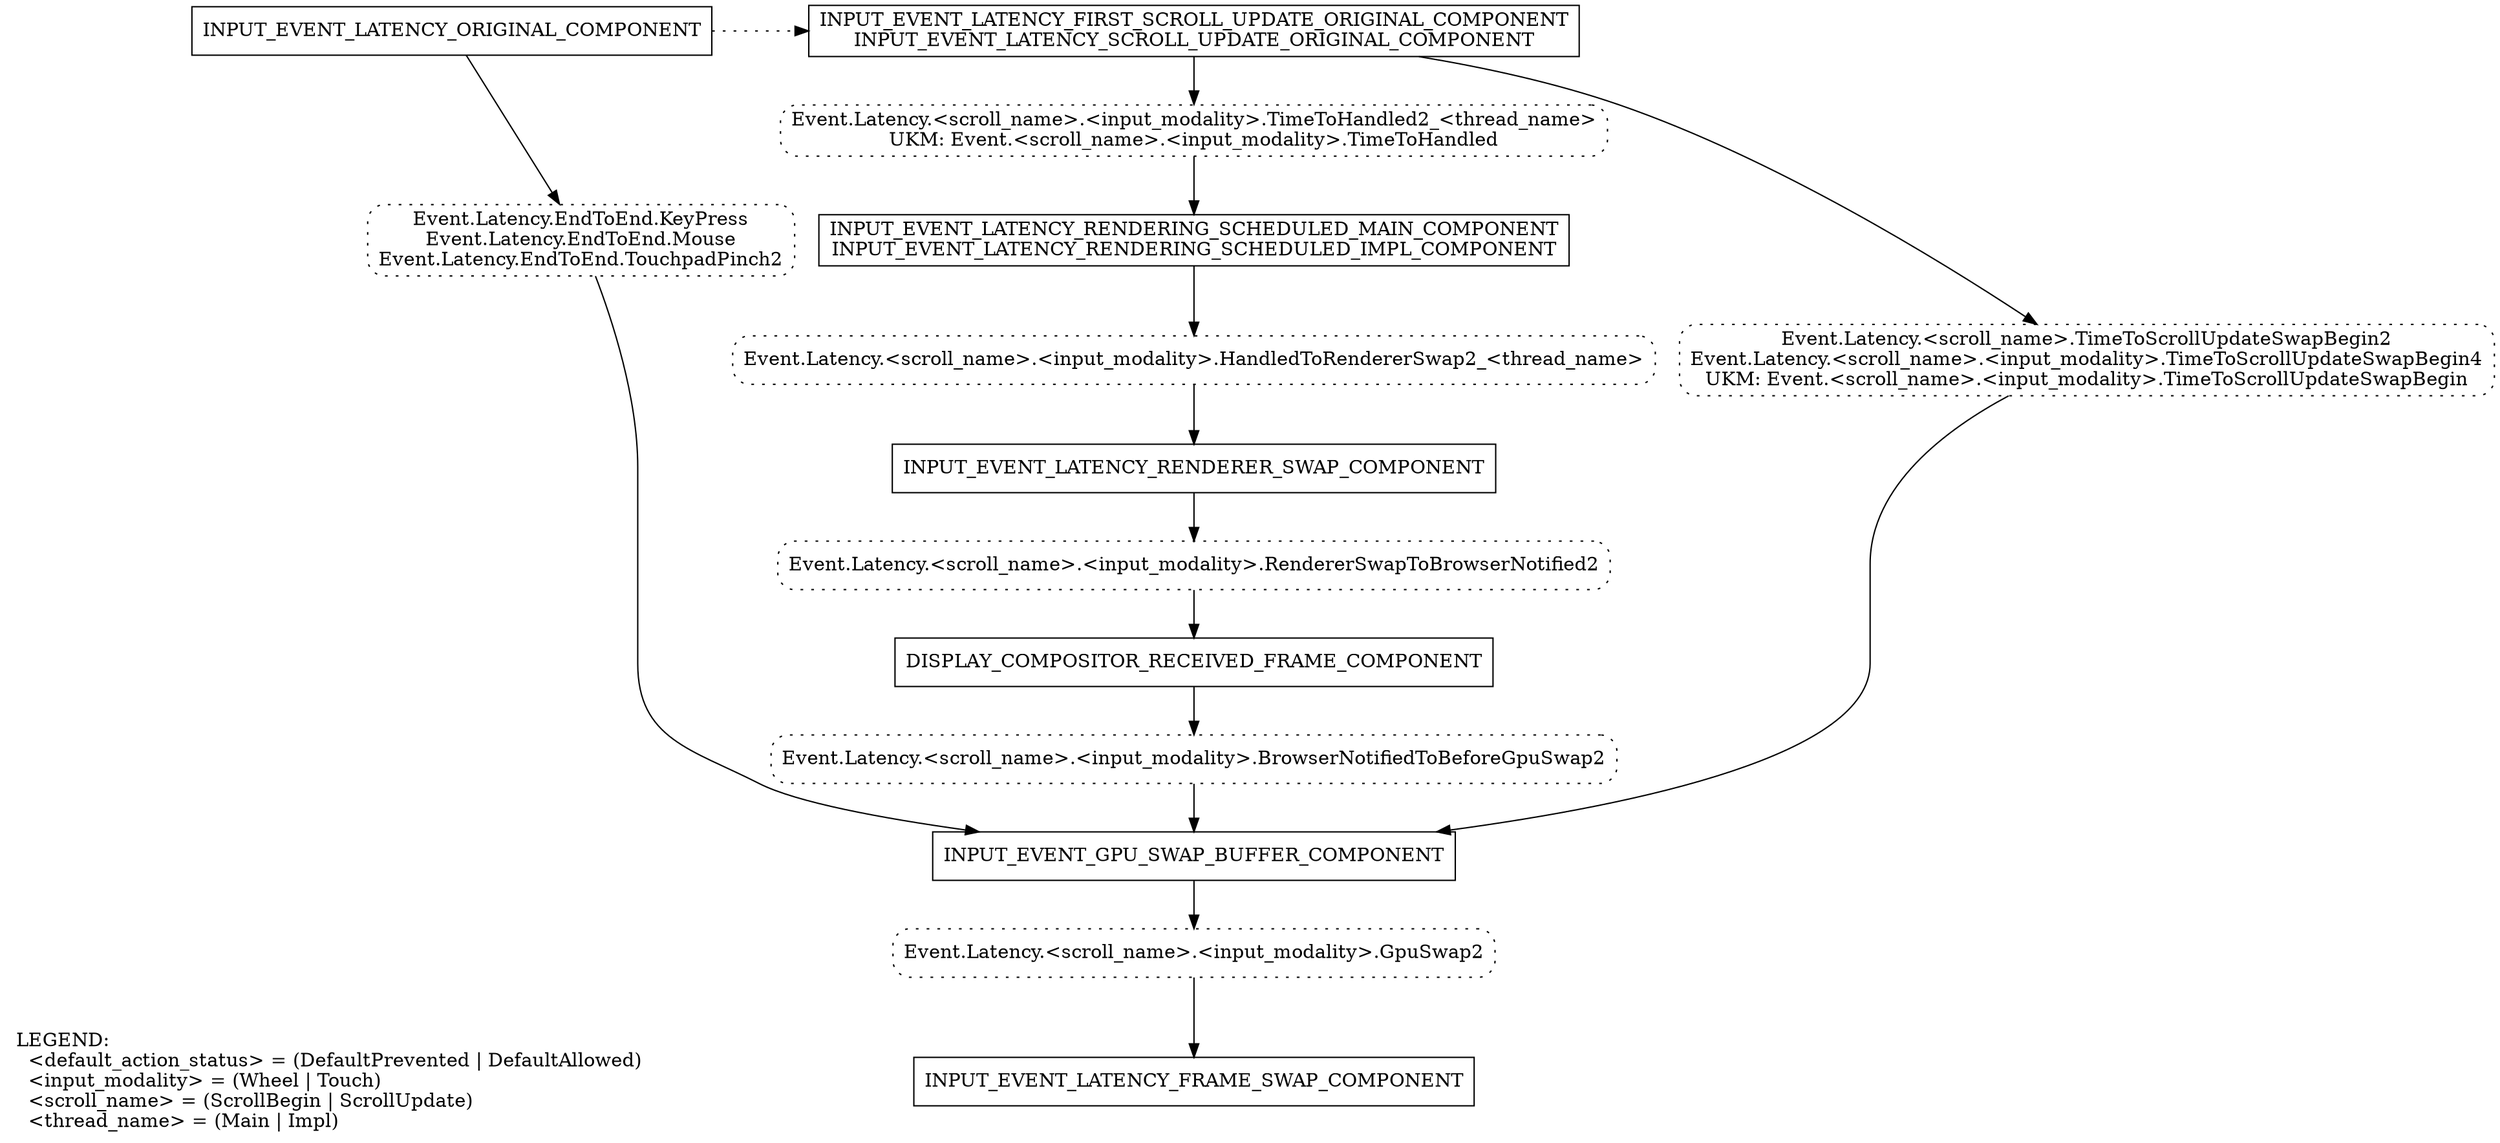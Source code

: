 // dot -Tpdf ui/latency/latency_info.dot > latency_info.pdf

digraph LatencyInfo {
  node[shape=box];

  // Set shape and label of metric names.
  {
    node[style="dotted,rounded"];

    end_to_end_metrics
      [label="\
Event.Latency.EndToEnd.KeyPress\n\
Event.Latency.EndToEnd.Mouse\n\
Event.Latency.EndToEnd.TouchpadPinch2\n"];
    scroll_to_schedule_metrics
      [label="\
Event.Latency.<scroll_name>.<input_modality>.TimeToHandled2_<thread_name>\n\
UKM: Event.<scroll_name>.<input_modality>.TimeToHandled\n"];
    "Event.Latency.<scroll_name>.<input_modality>.HandledToRendererSwap2_<thread_name>";
    "Event.Latency.<scroll_name>.<input_modality>.RendererSwapToBrowserNotified2";
    "Event.Latency.<scroll_name>.<input_modality>.BrowserNotifiedToBeforeGpuSwap2";
    "Event.Latency.<scroll_name>.<input_modality>.GpuSwap2";
    scroll_to_gpu_swap_metrics
      [label="\
Event.Latency.<scroll_name>.TimeToScrollUpdateSwapBegin2\n\
Event.Latency.<scroll_name>.<input_modality>.TimeToScrollUpdateSwapBegin4\n\
UKM: Event.<scroll_name>.<input_modality>.TimeToScrollUpdateSwapBegin\n"]
  }

  // Set labels for nodes with multiple components.
  scroll_original
    [label="\
INPUT_EVENT_LATENCY_FIRST_SCROLL_UPDATE_ORIGINAL_COMPONENT\n\
INPUT_EVENT_LATENCY_SCROLL_UPDATE_ORIGINAL_COMPONENT"];
  rendering_scheduled
    [label="\
INPUT_EVENT_LATENCY_RENDERING_SCHEDULED_MAIN_COMPONENT\n\
INPUT_EVENT_LATENCY_RENDERING_SCHEDULED_IMPL_COMPONENT"];

  // Layout "original" components at the top.
  {
    rank=same;
    edge[style=dotted,minlen=4];
    INPUT_EVENT_LATENCY_ORIGINAL_COMPONENT->
    scroll_original;
  }

  // Layout the rest of the components.
  INPUT_EVENT_LATENCY_ORIGINAL_COMPONENT->
  end_to_end_metrics->
  INPUT_EVENT_GPU_SWAP_BUFFER_COMPONENT;

  scroll_original->
  scroll_to_schedule_metrics->
  rendering_scheduled->
  "Event.Latency.<scroll_name>.<input_modality>.HandledToRendererSwap2_<thread_name>"->
  INPUT_EVENT_LATENCY_RENDERER_SWAP_COMPONENT->
  "Event.Latency.<scroll_name>.<input_modality>.RendererSwapToBrowserNotified2"->
  DISPLAY_COMPOSITOR_RECEIVED_FRAME_COMPONENT->
  "Event.Latency.<scroll_name>.<input_modality>.BrowserNotifiedToBeforeGpuSwap2"->
  INPUT_EVENT_GPU_SWAP_BUFFER_COMPONENT->
  "Event.Latency.<scroll_name>.<input_modality>.GpuSwap2"->
  INPUT_EVENT_LATENCY_FRAME_SWAP_COMPONENT
    [weight=4];

  scroll_original->
  scroll_to_gpu_swap_metrics->
  INPUT_EVENT_GPU_SWAP_BUFFER_COMPONENT;

  // Add legend and position it under INPUT_EVENT_LATENCY_ORIGINAL_COMPONENT.
  legend
    [shape=plaintext,label="\
LEGEND:\l\
  <default_action_status> = (DefaultPrevented | DefaultAllowed)\l\
  <input_modality> = (Wheel | Touch)\l\
  <scroll_name> = (ScrollBegin | ScrollUpdate)\l\
  <thread_name> = (Main | Impl)\l"];
  INPUT_EVENT_LATENCY_ORIGINAL_COMPONENT->
  legend
    [style=invis,minlen=10];
}
